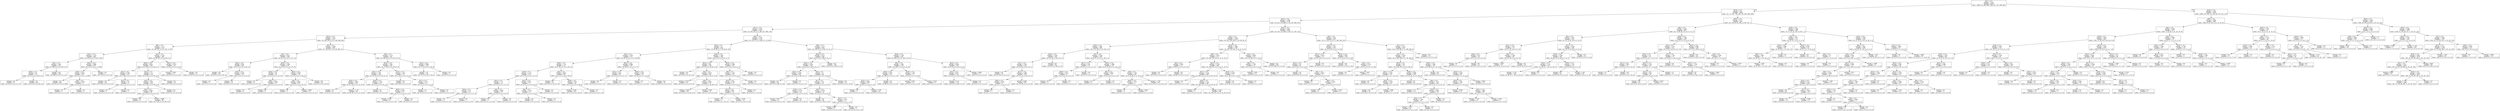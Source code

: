 digraph Tree {
node [shape=box] ;
0 [label="X[2] <= 0.5\nentropy = 3.167\nsamples = 8239\nvalue = [998, 873, 840, 894, 1000, 827, 937, 909, 961]"] ;
1 [label="X[14] <= 0.5\nentropy = 2.97\nsamples = 5689\nvalue = [0, 771, 657, 783, 390, 781, 661, 808, 838]"] ;
0 -> 1 [labeldistance=2.5, labelangle=45, headlabel="True"] ;
2 [label="X[11] <= 0.5\nentropy = 2.796\nsamples = 4736\nvalue = [0, 655, 574, 698, 0, 726, 562, 690, 831]"] ;
1 -> 2 ;
3 [label="X[17] <= 0.5\nentropy = 2.532\nsamples = 2672\nvalue = [0, 429, 302, 0, 0, 580, 287, 498, 576]"] ;
2 -> 3 ;
4 [label="X[23] <= 0.5\nentropy = 2.232\nsamples = 1557\nvalue = [0, 294, 205, 0, 0, 0, 190, 386, 482]"] ;
3 -> 4 ;
5 [label="X[8] <= 0.5\nentropy = 1.771\nsamples = 918\nvalue = [0, 140, 167, 0, 0, 0, 141, 0, 470]"] ;
4 -> 5 ;
6 [label="X[12] <= 0.5\nentropy = 1.155\nsamples = 658\nvalue = [0, 110, 0, 0, 0, 0, 81, 0, 467]"] ;
5 -> 6 ;
7 [label="X[5] <= 0.5\nentropy = 1.467\nsamples = 225\nvalue = [0, 108, 0, 0, 0, 0, 80, 0, 37]"] ;
6 -> 7 ;
8 [label="X[20] <= 0.5\nentropy = 0.9\nsamples = 117\nvalue = [0, 0, 0, 0, 0, 0, 80, 0, 37]"] ;
7 -> 8 ;
9 [label="entropy = 0.0\nsamples = 37\nvalue = [0, 0, 0, 0, 0, 0, 0, 0, 37]"] ;
8 -> 9 ;
10 [label="entropy = 0.0\nsamples = 80\nvalue = [0, 0, 0, 0, 0, 0, 80, 0, 0]"] ;
8 -> 10 ;
11 [label="entropy = 0.0\nsamples = 108\nvalue = [0, 108, 0, 0, 0, 0, 0, 0, 0]"] ;
7 -> 11 ;
12 [label="X[24] <= 0.5\nentropy = 0.066\nsamples = 433\nvalue = [0, 2, 0, 0, 0, 0, 1, 0, 430]"] ;
6 -> 12 ;
13 [label="X[20] <= 0.5\nentropy = 0.024\nsamples = 431\nvalue = [0, 0, 0, 0, 0, 0, 1, 0, 430]"] ;
12 -> 13 ;
14 [label="entropy = 0.0\nsamples = 428\nvalue = [0, 0, 0, 0, 0, 0, 0, 0, 428]"] ;
13 -> 14 ;
15 [label="X[9] <= 0.5\nentropy = 0.918\nsamples = 3\nvalue = [0, 0, 0, 0, 0, 0, 1, 0, 2]"] ;
13 -> 15 ;
16 [label="entropy = 0.0\nsamples = 1\nvalue = [0, 0, 0, 0, 0, 0, 1, 0, 0]"] ;
15 -> 16 ;
17 [label="entropy = 0.0\nsamples = 2\nvalue = [0, 0, 0, 0, 0, 0, 0, 0, 2]"] ;
15 -> 17 ;
18 [label="entropy = 0.0\nsamples = 2\nvalue = [0, 2, 0, 0, 0, 0, 0, 0, 0]"] ;
12 -> 18 ;
19 [label="X[5] <= 0.5\nentropy = 1.332\nsamples = 260\nvalue = [0, 30, 167, 0, 0, 0, 60, 0, 3]"] ;
5 -> 19 ;
20 [label="X[20] <= 0.5\nentropy = 0.931\nsamples = 226\nvalue = [0, 0, 163, 0, 0, 0, 60, 0, 3]"] ;
19 -> 20 ;
21 [label="X[12] <= 0.5\nentropy = 0.184\nsamples = 107\nvalue = [0, 0, 104, 0, 0, 0, 0, 0, 3]"] ;
20 -> 21 ;
22 [label="entropy = 0.0\nsamples = 101\nvalue = [0, 0, 101, 0, 0, 0, 0, 0, 0]"] ;
21 -> 22 ;
23 [label="X[21] <= 0.5\nentropy = 1.0\nsamples = 6\nvalue = [0, 0, 3, 0, 0, 0, 0, 0, 3]"] ;
21 -> 23 ;
24 [label="entropy = 0.0\nsamples = 3\nvalue = [0, 0, 0, 0, 0, 0, 0, 0, 3]"] ;
23 -> 24 ;
25 [label="entropy = 0.0\nsamples = 3\nvalue = [0, 0, 3, 0, 0, 0, 0, 0, 0]"] ;
23 -> 25 ;
26 [label="X[21] <= 0.5\nentropy = 1.0\nsamples = 119\nvalue = [0, 0, 59, 0, 0, 0, 60, 0, 0]"] ;
20 -> 26 ;
27 [label="X[15] <= 0.5\nentropy = 0.971\nsamples = 100\nvalue = [0, 0, 40, 0, 0, 0, 60, 0, 0]"] ;
26 -> 27 ;
28 [label="X[3] <= 0.5\nentropy = 0.991\nsamples = 90\nvalue = [0, 0, 40, 0, 0, 0, 50, 0, 0]"] ;
27 -> 28 ;
29 [label="entropy = 0.0\nsamples = 4\nvalue = [0, 0, 0, 0, 0, 0, 4, 0, 0]"] ;
28 -> 29 ;
30 [label="entropy = 0.996\nsamples = 86\nvalue = [0, 0, 40, 0, 0, 0, 46, 0, 0]"] ;
28 -> 30 ;
31 [label="entropy = 0.0\nsamples = 10\nvalue = [0, 0, 0, 0, 0, 0, 10, 0, 0]"] ;
27 -> 31 ;
32 [label="entropy = 0.0\nsamples = 19\nvalue = [0, 0, 19, 0, 0, 0, 0, 0, 0]"] ;
26 -> 32 ;
33 [label="X[15] <= 0.5\nentropy = 0.523\nsamples = 34\nvalue = [0, 30, 4, 0, 0, 0, 0, 0, 0]"] ;
19 -> 33 ;
34 [label="entropy = 0.918\nsamples = 12\nvalue = [0, 8, 4, 0, 0, 0, 0, 0, 0]"] ;
33 -> 34 ;
35 [label="entropy = 0.0\nsamples = 22\nvalue = [0, 22, 0, 0, 0, 0, 0, 0, 0]"] ;
33 -> 35 ;
36 [label="X[5] <= 0.5\nentropy = 1.568\nsamples = 639\nvalue = [0, 154, 38, 0, 0, 0, 49, 386, 12]"] ;
4 -> 36 ;
37 [label="X[1] <= 0.5\nentropy = 0.557\nsamples = 298\nvalue = [0, 0, 2, 0, 0, 0, 13, 271, 12]"] ;
36 -> 37 ;
38 [label="X[16] <= 0.5\nentropy = 0.08\nsamples = 203\nvalue = [0, 0, 2, 0, 0, 0, 0, 201, 0]"] ;
37 -> 38 ;
39 [label="entropy = 0.0\nsamples = 187\nvalue = [0, 0, 0, 0, 0, 0, 0, 187, 0]"] ;
38 -> 39 ;
40 [label="X[26] <= 0.5\nentropy = 0.544\nsamples = 16\nvalue = [0, 0, 2, 0, 0, 0, 0, 14, 0]"] ;
38 -> 40 ;
41 [label="entropy = 0.0\nsamples = 2\nvalue = [0, 0, 2, 0, 0, 0, 0, 0, 0]"] ;
40 -> 41 ;
42 [label="entropy = 0.0\nsamples = 14\nvalue = [0, 0, 0, 0, 0, 0, 0, 14, 0]"] ;
40 -> 42 ;
43 [label="X[19] <= 0.5\nentropy = 1.094\nsamples = 95\nvalue = [0, 0, 0, 0, 0, 0, 13, 70, 12]"] ;
37 -> 43 ;
44 [label="X[16] <= 0.5\nentropy = 0.9\nsamples = 19\nvalue = [0, 0, 0, 0, 0, 0, 13, 6, 0]"] ;
43 -> 44 ;
45 [label="entropy = 0.0\nsamples = 8\nvalue = [0, 0, 0, 0, 0, 0, 8, 0, 0]"] ;
44 -> 45 ;
46 [label="X[6] <= 0.5\nentropy = 0.994\nsamples = 11\nvalue = [0, 0, 0, 0, 0, 0, 5, 6, 0]"] ;
44 -> 46 ;
47 [label="entropy = 0.0\nsamples = 6\nvalue = [0, 0, 0, 0, 0, 0, 0, 6, 0]"] ;
46 -> 47 ;
48 [label="entropy = 0.0\nsamples = 5\nvalue = [0, 0, 0, 0, 0, 0, 5, 0, 0]"] ;
46 -> 48 ;
49 [label="X[24] <= 0.5\nentropy = 0.629\nsamples = 76\nvalue = [0, 0, 0, 0, 0, 0, 0, 64, 12]"] ;
43 -> 49 ;
50 [label="X[4] <= 0.5\nentropy = 0.881\nsamples = 40\nvalue = [0, 0, 0, 0, 0, 0, 0, 28, 12]"] ;
49 -> 50 ;
51 [label="entropy = 0.0\nsamples = 3\nvalue = [0, 0, 0, 0, 0, 0, 0, 3, 0]"] ;
50 -> 51 ;
52 [label="entropy = 0.909\nsamples = 37\nvalue = [0, 0, 0, 0, 0, 0, 0, 25, 12]"] ;
50 -> 52 ;
53 [label="entropy = 0.0\nsamples = 36\nvalue = [0, 0, 0, 0, 0, 0, 0, 36, 0]"] ;
49 -> 53 ;
54 [label="X[6] <= 0.5\nentropy = 1.732\nsamples = 341\nvalue = [0, 154, 36, 0, 0, 0, 36, 115, 0]"] ;
36 -> 54 ;
55 [label="X[19] <= 0.5\nentropy = 1.897\nsamples = 182\nvalue = [0, 77, 36, 0, 0, 0, 36, 33, 0]"] ;
54 -> 55 ;
56 [label="X[15] <= 0.5\nentropy = 1.763\nsamples = 149\nvalue = [0, 74, 18, 0, 0, 0, 36, 21, 0]"] ;
55 -> 56 ;
57 [label="X[20] <= 0.5\nentropy = 1.685\nsamples = 110\nvalue = [0, 61, 18, 0, 0, 0, 12, 19, 0]"] ;
56 -> 57 ;
58 [label="entropy = 0.0\nsamples = 12\nvalue = [0, 12, 0, 0, 0, 0, 0, 0, 0]"] ;
57 -> 58 ;
59 [label="entropy = 1.779\nsamples = 98\nvalue = [0, 49, 18, 0, 0, 0, 12, 19, 0]"] ;
57 -> 59 ;
60 [label="X[18] <= 0.5\nentropy = 1.179\nsamples = 39\nvalue = [0, 13, 0, 0, 0, 0, 24, 2, 0]"] ;
56 -> 60 ;
61 [label="entropy = 0.0\nsamples = 24\nvalue = [0, 0, 0, 0, 0, 0, 24, 0, 0]"] ;
60 -> 61 ;
62 [label="X[26] <= 0.5\nentropy = 0.567\nsamples = 15\nvalue = [0, 13, 0, 0, 0, 0, 0, 2, 0]"] ;
60 -> 62 ;
63 [label="entropy = 0.764\nsamples = 9\nvalue = [0, 7, 0, 0, 0, 0, 0, 2, 0]"] ;
62 -> 63 ;
64 [label="entropy = 0.0\nsamples = 6\nvalue = [0, 6, 0, 0, 0, 0, 0, 0, 0]"] ;
62 -> 64 ;
65 [label="X[12] <= 0.5\nentropy = 1.322\nsamples = 33\nvalue = [0, 3, 18, 0, 0, 0, 0, 12, 0]"] ;
55 -> 65 ;
66 [label="entropy = 0.0\nsamples = 18\nvalue = [0, 0, 18, 0, 0, 0, 0, 0, 0]"] ;
65 -> 66 ;
67 [label="X[7] <= 0.5\nentropy = 0.722\nsamples = 15\nvalue = [0, 3, 0, 0, 0, 0, 0, 12, 0]"] ;
65 -> 67 ;
68 [label="entropy = 1.0\nsamples = 6\nvalue = [0, 3, 0, 0, 0, 0, 0, 3, 0]"] ;
67 -> 68 ;
69 [label="entropy = 0.0\nsamples = 9\nvalue = [0, 0, 0, 0, 0, 0, 0, 9, 0]"] ;
67 -> 69 ;
70 [label="X[25] <= 0.5\nentropy = 0.999\nsamples = 159\nvalue = [0, 77, 0, 0, 0, 0, 0, 82, 0]"] ;
54 -> 70 ;
71 [label="entropy = 1.0\nsamples = 156\nvalue = [0, 77, 0, 0, 0, 0, 0, 79, 0]"] ;
70 -> 71 ;
72 [label="entropy = 0.0\nsamples = 3\nvalue = [0, 0, 0, 0, 0, 0, 0, 3, 0]"] ;
70 -> 72 ;
73 [label="X[0] <= 0.5\nentropy = 2.106\nsamples = 1115\nvalue = [0, 135, 97, 0, 0, 580, 97, 112, 94]"] ;
3 -> 73 ;
74 [label="X[10] <= 0.5\nentropy = 2.5\nsamples = 424\nvalue = [0, 26, 82, 0, 0, 78, 84, 61, 93]"] ;
73 -> 74 ;
75 [label="X[5] <= 0.5\nentropy = 2.203\nsamples = 275\nvalue = [0, 26, 79, 0, 0, 23, 3, 56, 88]"] ;
74 -> 75 ;
76 [label="X[18] <= 0.5\nentropy = 1.78\nsamples = 171\nvalue = [0, 0, 79, 0, 0, 22, 3, 56, 11]"] ;
75 -> 76 ;
77 [label="X[19] <= 0.5\nentropy = 1.176\nsamples = 102\nvalue = [0, 0, 76, 0, 0, 12, 3, 0, 11]"] ;
76 -> 77 ;
78 [label="X[12] <= 0.5\nentropy = 1.71\nsamples = 25\nvalue = [0, 0, 9, 0, 0, 2, 3, 0, 11]"] ;
77 -> 78 ;
79 [label="X[24] <= 0.5\nentropy = 0.75\nsamples = 14\nvalue = [0, 0, 0, 0, 0, 0, 3, 0, 11]"] ;
78 -> 79 ;
80 [label="entropy = 0.0\nsamples = 11\nvalue = [0, 0, 0, 0, 0, 0, 0, 0, 11]"] ;
79 -> 80 ;
81 [label="entropy = 0.0\nsamples = 3\nvalue = [0, 0, 0, 0, 0, 0, 3, 0, 0]"] ;
79 -> 81 ;
82 [label="X[4] <= 0.5\nentropy = 0.684\nsamples = 11\nvalue = [0, 0, 9, 0, 0, 2, 0, 0, 0]"] ;
78 -> 82 ;
83 [label="entropy = 0.0\nsamples = 2\nvalue = [0, 0, 0, 0, 0, 2, 0, 0, 0]"] ;
82 -> 83 ;
84 [label="entropy = 0.0\nsamples = 9\nvalue = [0, 0, 9, 0, 0, 0, 0, 0, 0]"] ;
82 -> 84 ;
85 [label="X[22] <= 0.5\nentropy = 0.557\nsamples = 77\nvalue = [0, 0, 67, 0, 0, 10, 0, 0, 0]"] ;
77 -> 85 ;
86 [label="X[6] <= 0.5\nentropy = 0.313\nsamples = 71\nvalue = [0, 0, 67, 0, 0, 4, 0, 0, 0]"] ;
85 -> 86 ;
87 [label="entropy = 0.0\nsamples = 67\nvalue = [0, 0, 67, 0, 0, 0, 0, 0, 0]"] ;
86 -> 87 ;
88 [label="entropy = 0.0\nsamples = 4\nvalue = [0, 0, 0, 0, 0, 4, 0, 0, 0]"] ;
86 -> 88 ;
89 [label="entropy = 0.0\nsamples = 6\nvalue = [0, 0, 0, 0, 0, 6, 0, 0, 0]"] ;
85 -> 89 ;
90 [label="X[4] <= 0.5\nentropy = 0.845\nsamples = 69\nvalue = [0, 0, 3, 0, 0, 10, 0, 56, 0]"] ;
76 -> 90 ;
91 [label="entropy = 0.0\nsamples = 10\nvalue = [0, 0, 0, 0, 0, 10, 0, 0, 0]"] ;
90 -> 91 ;
92 [label="X[26] <= 0.5\nentropy = 0.29\nsamples = 59\nvalue = [0, 0, 3, 0, 0, 0, 0, 56, 0]"] ;
90 -> 92 ;
93 [label="entropy = 0.294\nsamples = 58\nvalue = [0, 0, 3, 0, 0, 0, 0, 55, 0]"] ;
92 -> 93 ;
94 [label="entropy = 0.0\nsamples = 1\nvalue = [0, 0, 0, 0, 0, 0, 0, 1, 0]"] ;
92 -> 94 ;
95 [label="X[22] <= 0.5\nentropy = 0.885\nsamples = 104\nvalue = [0, 26, 0, 0, 0, 1, 0, 0, 77]"] ;
75 -> 95 ;
96 [label="X[12] <= 0.5\nentropy = 0.45\nsamples = 85\nvalue = [0, 8, 0, 0, 0, 0, 0, 0, 77]"] ;
95 -> 96 ;
97 [label="entropy = 0.0\nsamples = 77\nvalue = [0, 0, 0, 0, 0, 0, 0, 0, 77]"] ;
96 -> 97 ;
98 [label="entropy = 0.0\nsamples = 8\nvalue = [0, 8, 0, 0, 0, 0, 0, 0, 0]"] ;
96 -> 98 ;
99 [label="X[20] <= 0.5\nentropy = 0.297\nsamples = 19\nvalue = [0, 18, 0, 0, 0, 1, 0, 0, 0]"] ;
95 -> 99 ;
100 [label="entropy = 0.0\nsamples = 1\nvalue = [0, 0, 0, 0, 0, 1, 0, 0, 0]"] ;
99 -> 100 ;
101 [label="entropy = 0.0\nsamples = 18\nvalue = [0, 18, 0, 0, 0, 0, 0, 0, 0]"] ;
99 -> 101 ;
102 [label="X[18] <= 0.5\nentropy = 1.451\nsamples = 149\nvalue = [0, 0, 3, 0, 0, 55, 81, 5, 5]"] ;
74 -> 102 ;
103 [label="X[13] <= 0.5\nentropy = 0.91\nsamples = 120\nvalue = [0, 0, 0, 0, 0, 39, 81, 0, 0]"] ;
102 -> 103 ;
104 [label="entropy = 0.0\nsamples = 24\nvalue = [0, 0, 0, 0, 0, 0, 24, 0, 0]"] ;
103 -> 104 ;
105 [label="X[3] <= 0.5\nentropy = 0.974\nsamples = 96\nvalue = [0, 0, 0, 0, 0, 39, 57, 0, 0]"] ;
103 -> 105 ;
106 [label="entropy = 0.976\nsamples = 22\nvalue = [0, 0, 0, 0, 0, 13, 9, 0, 0]"] ;
105 -> 106 ;
107 [label="X[8] <= 0.5\nentropy = 0.935\nsamples = 74\nvalue = [0, 0, 0, 0, 0, 26, 48, 0, 0]"] ;
105 -> 107 ;
108 [label="entropy = 0.938\nsamples = 62\nvalue = [0, 0, 0, 0, 0, 22, 40, 0, 0]"] ;
107 -> 108 ;
109 [label="entropy = 0.918\nsamples = 12\nvalue = [0, 0, 0, 0, 0, 4, 8, 0, 0]"] ;
107 -> 109 ;
110 [label="X[23] <= 0.5\nentropy = 1.686\nsamples = 29\nvalue = [0, 0, 3, 0, 0, 16, 0, 5, 5]"] ;
102 -> 110 ;
111 [label="X[8] <= 0.5\nentropy = 1.236\nsamples = 24\nvalue = [0, 0, 3, 0, 0, 16, 0, 0, 5]"] ;
110 -> 111 ;
112 [label="X[24] <= 0.5\nentropy = 0.792\nsamples = 21\nvalue = [0, 0, 0, 0, 0, 16, 0, 0, 5]"] ;
111 -> 112 ;
113 [label="X[22] <= 0.5\nentropy = 0.94\nsamples = 14\nvalue = [0, 0, 0, 0, 0, 9, 0, 0, 5]"] ;
112 -> 113 ;
114 [label="entropy = 1.0\nsamples = 2\nvalue = [0, 0, 0, 0, 0, 1, 0, 0, 1]"] ;
113 -> 114 ;
115 [label="entropy = 0.918\nsamples = 12\nvalue = [0, 0, 0, 0, 0, 8, 0, 0, 4]"] ;
113 -> 115 ;
116 [label="entropy = 0.0\nsamples = 7\nvalue = [0, 0, 0, 0, 0, 7, 0, 0, 0]"] ;
112 -> 116 ;
117 [label="entropy = 0.0\nsamples = 3\nvalue = [0, 0, 3, 0, 0, 0, 0, 0, 0]"] ;
111 -> 117 ;
118 [label="entropy = 0.0\nsamples = 5\nvalue = [0, 0, 0, 0, 0, 0, 0, 5, 0]"] ;
110 -> 118 ;
119 [label="X[8] <= 0.5\nentropy = 1.274\nsamples = 691\nvalue = [0, 109, 15, 0, 0, 502, 13, 51, 1]"] ;
73 -> 119 ;
120 [label="X[18] <= 0.5\nentropy = 0.577\nsamples = 404\nvalue = [0, 0, 0, 0, 0, 358, 4, 41, 1]"] ;
119 -> 120 ;
121 [label="X[23] <= 0.5\nentropy = 1.014\nsamples = 165\nvalue = [0, 0, 0, 0, 0, 119, 4, 41, 1]"] ;
120 -> 121 ;
122 [label="X[22] <= 0.5\nentropy = 0.109\nsamples = 69\nvalue = [0, 0, 0, 0, 0, 68, 0, 0, 1]"] ;
121 -> 122 ;
123 [label="entropy = 0.0\nsamples = 68\nvalue = [0, 0, 0, 0, 0, 68, 0, 0, 0]"] ;
122 -> 123 ;
124 [label="entropy = 0.0\nsamples = 1\nvalue = [0, 0, 0, 0, 0, 0, 0, 0, 1]"] ;
122 -> 124 ;
125 [label="X[5] <= 0.5\nentropy = 1.2\nsamples = 96\nvalue = [0, 0, 0, 0, 0, 51, 4, 41, 0]"] ;
121 -> 125 ;
126 [label="X[7] <= 0.5\nentropy = 1.14\nsamples = 78\nvalue = [0, 0, 0, 0, 0, 51, 4, 23, 0]"] ;
125 -> 126 ;
127 [label="X[19] <= 0.5\nentropy = 0.779\nsamples = 26\nvalue = [0, 0, 0, 0, 0, 6, 0, 20, 0]"] ;
126 -> 127 ;
128 [label="entropy = 0.811\nsamples = 8\nvalue = [0, 0, 0, 0, 0, 6, 0, 2, 0]"] ;
127 -> 128 ;
129 [label="entropy = 0.0\nsamples = 18\nvalue = [0, 0, 0, 0, 0, 0, 0, 18, 0]"] ;
127 -> 129 ;
130 [label="X[3] <= 0.5\nentropy = 0.703\nsamples = 52\nvalue = [0, 0, 0, 0, 0, 45, 4, 3, 0]"] ;
126 -> 130 ;
131 [label="entropy = 0.0\nsamples = 40\nvalue = [0, 0, 0, 0, 0, 40, 0, 0, 0]"] ;
130 -> 131 ;
132 [label="X[12] <= 0.5\nentropy = 1.555\nsamples = 12\nvalue = [0, 0, 0, 0, 0, 5, 4, 3, 0]"] ;
130 -> 132 ;
133 [label="entropy = 0.991\nsamples = 9\nvalue = [0, 0, 0, 0, 0, 5, 4, 0, 0]"] ;
132 -> 133 ;
134 [label="entropy = 0.0\nsamples = 3\nvalue = [0, 0, 0, 0, 0, 0, 0, 3, 0]"] ;
132 -> 134 ;
135 [label="entropy = 0.0\nsamples = 18\nvalue = [0, 0, 0, 0, 0, 0, 0, 18, 0]"] ;
125 -> 135 ;
136 [label="entropy = 0.0\nsamples = 239\nvalue = [0, 0, 0, 0, 0, 239, 0, 0, 0]"] ;
120 -> 136 ;
137 [label="X[20] <= 0.5\nentropy = 1.578\nsamples = 287\nvalue = [0, 109, 15, 0, 0, 144, 9, 10, 0]"] ;
119 -> 137 ;
138 [label="X[4] <= 0.5\nentropy = 1.005\nsamples = 124\nvalue = [0, 100, 5, 0, 0, 9, 0, 10, 0]"] ;
137 -> 138 ;
139 [label="X[25] <= 0.5\nentropy = 0.387\nsamples = 107\nvalue = [0, 100, 0, 0, 0, 6, 0, 1, 0]"] ;
138 -> 139 ;
140 [label="X[23] <= 0.5\nentropy = 0.695\nsamples = 47\nvalue = [0, 40, 0, 0, 0, 6, 0, 1, 0]"] ;
139 -> 140 ;
141 [label="entropy = 0.0\nsamples = 5\nvalue = [0, 5, 0, 0, 0, 0, 0, 0, 0]"] ;
140 -> 141 ;
142 [label="entropy = 0.749\nsamples = 42\nvalue = [0, 35, 0, 0, 0, 6, 0, 1, 0]"] ;
140 -> 142 ;
143 [label="entropy = 0.0\nsamples = 60\nvalue = [0, 60, 0, 0, 0, 0, 0, 0, 0]"] ;
139 -> 143 ;
144 [label="X[18] <= 0.5\nentropy = 1.447\nsamples = 17\nvalue = [0, 0, 5, 0, 0, 3, 0, 9, 0]"] ;
138 -> 144 ;
145 [label="entropy = 0.954\nsamples = 8\nvalue = [0, 0, 5, 0, 0, 0, 0, 3, 0]"] ;
144 -> 145 ;
146 [label="entropy = 0.918\nsamples = 9\nvalue = [0, 0, 0, 0, 0, 3, 0, 6, 0]"] ;
144 -> 146 ;
147 [label="X[25] <= 0.5\nentropy = 0.934\nsamples = 163\nvalue = [0, 9, 10, 0, 0, 135, 9, 0, 0]"] ;
137 -> 147 ;
148 [label="X[21] <= 0.5\nentropy = 0.617\nsamples = 152\nvalue = [0, 9, 8, 0, 0, 135, 0, 0, 0]"] ;
147 -> 148 ;
149 [label="entropy = 0.752\nsamples = 115\nvalue = [0, 9, 8, 0, 0, 98, 0, 0, 0]"] ;
148 -> 149 ;
150 [label="entropy = 0.0\nsamples = 37\nvalue = [0, 0, 0, 0, 0, 37, 0, 0, 0]"] ;
148 -> 150 ;
151 [label="entropy = 0.684\nsamples = 11\nvalue = [0, 0, 2, 0, 0, 0, 9, 0, 0]"] ;
147 -> 151 ;
152 [label="X[13] <= 0.5\nentropy = 2.613\nsamples = 2064\nvalue = [0, 226, 272, 698, 0, 146, 275, 192, 255]"] ;
2 -> 152 ;
153 [label="X[5] <= 0.5\nentropy = 2.105\nsamples = 1109\nvalue = [0, 205, 144, 528, 0, 135, 69, 26, 2]"] ;
152 -> 153 ;
154 [label="X[20] <= 0.5\nentropy = 1.681\nsamples = 369\nvalue = [0, 0, 21, 193, 0, 112, 38, 3, 2]"] ;
153 -> 154 ;
155 [label="X[25] <= 0.5\nentropy = 1.035\nsamples = 183\nvalue = [0, 0, 0, 81, 0, 101, 0, 0, 1]"] ;
154 -> 155 ;
156 [label="X[7] <= 0.5\nentropy = 1.022\nsamples = 134\nvalue = [0, 0, 0, 81, 0, 52, 0, 0, 1]"] ;
155 -> 156 ;
157 [label="entropy = 0.0\nsamples = 30\nvalue = [0, 0, 0, 30, 0, 0, 0, 0, 0]"] ;
156 -> 157 ;
158 [label="X[17] <= 0.5\nentropy = 1.069\nsamples = 104\nvalue = [0, 0, 0, 51, 0, 52, 0, 0, 1]"] ;
156 -> 158 ;
159 [label="X[26] <= 0.5\nentropy = 0.544\nsamples = 8\nvalue = [0, 0, 0, 7, 0, 0, 0, 0, 1]"] ;
158 -> 159 ;
160 [label="entropy = 0.0\nsamples = 7\nvalue = [0, 0, 0, 7, 0, 0, 0, 0, 0]"] ;
159 -> 160 ;
161 [label="entropy = 0.0\nsamples = 1\nvalue = [0, 0, 0, 0, 0, 0, 0, 0, 1]"] ;
159 -> 161 ;
162 [label="entropy = 0.995\nsamples = 96\nvalue = [0, 0, 0, 44, 0, 52, 0, 0, 0]"] ;
158 -> 162 ;
163 [label="entropy = 0.0\nsamples = 49\nvalue = [0, 0, 0, 0, 0, 49, 0, 0, 0]"] ;
155 -> 163 ;
164 [label="X[1] <= 0.5\nentropy = 1.642\nsamples = 186\nvalue = [0, 0, 21, 112, 0, 11, 38, 3, 1]"] ;
154 -> 164 ;
165 [label="X[17] <= 0.5\nentropy = 0.34\nsamples = 76\nvalue = [0, 0, 0, 72, 0, 0, 3, 0, 1]"] ;
164 -> 165 ;
166 [label="X[26] <= 0.5\nentropy = 0.811\nsamples = 4\nvalue = [0, 0, 0, 0, 0, 0, 3, 0, 1]"] ;
165 -> 166 ;
167 [label="entropy = 0.0\nsamples = 3\nvalue = [0, 0, 0, 0, 0, 0, 3, 0, 0]"] ;
166 -> 167 ;
168 [label="entropy = 0.0\nsamples = 1\nvalue = [0, 0, 0, 0, 0, 0, 0, 0, 1]"] ;
166 -> 168 ;
169 [label="entropy = 0.0\nsamples = 72\nvalue = [0, 0, 0, 72, 0, 0, 0, 0, 0]"] ;
165 -> 169 ;
170 [label="X[22] <= 0.5\nentropy = 1.986\nsamples = 110\nvalue = [0, 0, 21, 40, 0, 11, 35, 3, 0]"] ;
164 -> 170 ;
171 [label="X[8] <= 0.5\nentropy = 0.845\nsamples = 11\nvalue = [0, 0, 8, 0, 0, 0, 0, 3, 0]"] ;
170 -> 171 ;
172 [label="entropy = 0.0\nsamples = 3\nvalue = [0, 0, 0, 0, 0, 0, 0, 3, 0]"] ;
171 -> 172 ;
173 [label="entropy = 0.0\nsamples = 8\nvalue = [0, 0, 8, 0, 0, 0, 0, 0, 0]"] ;
171 -> 173 ;
174 [label="X[8] <= 0.5\nentropy = 1.795\nsamples = 99\nvalue = [0, 0, 13, 40, 0, 11, 35, 0, 0]"] ;
170 -> 174 ;
175 [label="X[26] <= 0.5\nentropy = 1.371\nsamples = 5\nvalue = [0, 0, 0, 3, 0, 1, 1, 0, 0]"] ;
174 -> 175 ;
176 [label="entropy = 1.0\nsamples = 2\nvalue = [0, 0, 0, 1, 0, 0, 1, 0, 0]"] ;
175 -> 176 ;
177 [label="entropy = 0.918\nsamples = 3\nvalue = [0, 0, 0, 2, 0, 1, 0, 0, 0]"] ;
175 -> 177 ;
178 [label="entropy = 1.799\nsamples = 94\nvalue = [0, 0, 13, 37, 0, 10, 34, 0, 0]"] ;
174 -> 178 ;
179 [label="X[19] <= 0.5\nentropy = 1.964\nsamples = 740\nvalue = [0, 205, 123, 335, 0, 23, 31, 23, 0]"] ;
153 -> 179 ;
180 [label="X[8] <= 0.5\nentropy = 2.023\nsamples = 517\nvalue = [0, 204, 123, 135, 0, 14, 31, 10, 0]"] ;
179 -> 180 ;
181 [label="X[1] <= 0.5\nentropy = 0.697\nsamples = 117\nvalue = [0, 95, 0, 22, 0, 0, 0, 0, 0]"] ;
180 -> 181 ;
182 [label="entropy = 0.0\nsamples = 22\nvalue = [0, 0, 0, 22, 0, 0, 0, 0, 0]"] ;
181 -> 182 ;
183 [label="entropy = 0.0\nsamples = 95\nvalue = [0, 95, 0, 0, 0, 0, 0, 0, 0]"] ;
181 -> 183 ;
184 [label="X[22] <= 0.5\nentropy = 2.138\nsamples = 400\nvalue = [0, 109, 123, 113, 0, 14, 31, 10, 0]"] ;
180 -> 184 ;
185 [label="X[17] <= 0.5\nentropy = 2.144\nsamples = 389\nvalue = [0, 109, 113, 113, 0, 14, 30, 10, 0]"] ;
184 -> 185 ;
186 [label="entropy = 0.0\nsamples = 1\nvalue = [0, 0, 0, 0, 0, 0, 1, 0, 0]"] ;
185 -> 186 ;
187 [label="X[26] <= 0.5\nentropy = 2.14\nsamples = 388\nvalue = [0, 109, 113, 113, 0, 14, 29, 10, 0]"] ;
185 -> 187 ;
188 [label="entropy = 0.0\nsamples = 1\nvalue = [0, 0, 1, 0, 0, 0, 0, 0, 0]"] ;
187 -> 188 ;
189 [label="entropy = 2.141\nsamples = 387\nvalue = [0, 109, 112, 113, 0, 14, 29, 10, 0]"] ;
187 -> 189 ;
190 [label="X[16] <= 0.5\nentropy = 0.439\nsamples = 11\nvalue = [0, 0, 10, 0, 0, 0, 1, 0, 0]"] ;
184 -> 190 ;
191 [label="entropy = 0.0\nsamples = 10\nvalue = [0, 0, 10, 0, 0, 0, 0, 0, 0]"] ;
190 -> 191 ;
192 [label="entropy = 0.0\nsamples = 1\nvalue = [0, 0, 0, 0, 0, 0, 1, 0, 0]"] ;
190 -> 192 ;
193 [label="X[1] <= 0.5\nentropy = 0.602\nsamples = 223\nvalue = [0, 1, 0, 200, 0, 9, 0, 13, 0]"] ;
179 -> 193 ;
194 [label="X[8] <= 0.5\nentropy = 1.192\nsamples = 23\nvalue = [0, 1, 0, 0, 0, 9, 0, 13, 0]"] ;
193 -> 194 ;
195 [label="entropy = 0.976\nsamples = 22\nvalue = [0, 0, 0, 0, 0, 9, 0, 13, 0]"] ;
194 -> 195 ;
196 [label="entropy = 0.0\nsamples = 1\nvalue = [0, 1, 0, 0, 0, 0, 0, 0, 0]"] ;
194 -> 196 ;
197 [label="entropy = 0.0\nsamples = 200\nvalue = [0, 0, 0, 200, 0, 0, 0, 0, 0]"] ;
193 -> 197 ;
198 [label="X[0] <= 0.5\nentropy = 2.451\nsamples = 955\nvalue = [0, 21, 128, 170, 0, 11, 206, 166, 253]"] ;
152 -> 198 ;
199 [label="X[26] <= 0.5\nentropy = 1.011\nsamples = 332\nvalue = [0, 13, 4, 62, 0, 0, 0, 0, 253]"] ;
198 -> 199 ;
200 [label="X[17] <= 0.5\nentropy = 0.875\nsamples = 78\nvalue = [0, 13, 3, 62, 0, 0, 0, 0, 0]"] ;
199 -> 200 ;
201 [label="X[15] <= 0.5\nentropy = 0.27\nsamples = 65\nvalue = [0, 0, 3, 62, 0, 0, 0, 0, 0]"] ;
200 -> 201 ;
202 [label="entropy = 0.0\nsamples = 56\nvalue = [0, 0, 0, 56, 0, 0, 0, 0, 0]"] ;
201 -> 202 ;
203 [label="X[3] <= 0.5\nentropy = 0.918\nsamples = 9\nvalue = [0, 0, 3, 6, 0, 0, 0, 0, 0]"] ;
201 -> 203 ;
204 [label="entropy = 0.0\nsamples = 2\nvalue = [0, 0, 2, 0, 0, 0, 0, 0, 0]"] ;
203 -> 204 ;
205 [label="X[8] <= 0.5\nentropy = 0.592\nsamples = 7\nvalue = [0, 0, 1, 6, 0, 0, 0, 0, 0]"] ;
203 -> 205 ;
206 [label="entropy = 0.0\nsamples = 4\nvalue = [0, 0, 0, 4, 0, 0, 0, 0, 0]"] ;
205 -> 206 ;
207 [label="entropy = 0.918\nsamples = 3\nvalue = [0, 0, 1, 2, 0, 0, 0, 0, 0]"] ;
205 -> 207 ;
208 [label="entropy = 0.0\nsamples = 13\nvalue = [0, 13, 0, 0, 0, 0, 0, 0, 0]"] ;
200 -> 208 ;
209 [label="X[15] <= 0.5\nentropy = 0.037\nsamples = 254\nvalue = [0, 0, 1, 0, 0, 0, 0, 0, 253]"] ;
199 -> 209 ;
210 [label="entropy = 0.0\nsamples = 233\nvalue = [0, 0, 0, 0, 0, 0, 0, 0, 233]"] ;
209 -> 210 ;
211 [label="X[3] <= 0.5\nentropy = 0.276\nsamples = 21\nvalue = [0, 0, 1, 0, 0, 0, 0, 0, 20]"] ;
209 -> 211 ;
212 [label="entropy = 0.0\nsamples = 17\nvalue = [0, 0, 0, 0, 0, 0, 0, 0, 17]"] ;
211 -> 212 ;
213 [label="entropy = 0.811\nsamples = 4\nvalue = [0, 0, 1, 0, 0, 0, 0, 0, 3]"] ;
211 -> 213 ;
214 [label="X[7] <= 0.5\nentropy = 2.122\nsamples = 623\nvalue = [0, 8, 124, 108, 0, 11, 206, 166, 0]"] ;
198 -> 214 ;
215 [label="X[5] <= 0.5\nentropy = 2.052\nsamples = 451\nvalue = [0, 8, 124, 108, 0, 11, 34, 166, 0]"] ;
214 -> 215 ;
216 [label="X[23] <= 0.5\nentropy = 1.67\nsamples = 317\nvalue = [0, 0, 34, 102, 0, 10, 9, 162, 0]"] ;
215 -> 216 ;
217 [label="X[17] <= 0.5\nentropy = 1.189\nsamples = 112\nvalue = [0, 0, 34, 71, 0, 7, 0, 0, 0]"] ;
216 -> 217 ;
218 [label="entropy = 0.0\nsamples = 67\nvalue = [0, 0, 0, 67, 0, 0, 0, 0, 0]"] ;
217 -> 218 ;
219 [label="X[25] <= 0.5\nentropy = 1.034\nsamples = 45\nvalue = [0, 0, 34, 4, 0, 7, 0, 0, 0]"] ;
217 -> 219 ;
220 [label="entropy = 0.0\nsamples = 34\nvalue = [0, 0, 34, 0, 0, 0, 0, 0, 0]"] ;
219 -> 220 ;
221 [label="entropy = 0.946\nsamples = 11\nvalue = [0, 0, 0, 4, 0, 7, 0, 0, 0]"] ;
219 -> 221 ;
222 [label="X[20] <= 0.5\nentropy = 0.968\nsamples = 205\nvalue = [0, 0, 0, 31, 0, 3, 9, 162, 0]"] ;
216 -> 222 ;
223 [label="entropy = 0.0\nsamples = 65\nvalue = [0, 0, 0, 0, 0, 0, 0, 65, 0]"] ;
222 -> 223 ;
224 [label="X[6] <= 0.5\nentropy = 1.222\nsamples = 140\nvalue = [0, 0, 0, 31, 0, 3, 9, 97, 0]"] ;
222 -> 224 ;
225 [label="entropy = 0.77\nsamples = 111\nvalue = [0, 0, 0, 8, 0, 0, 9, 94, 0]"] ;
224 -> 225 ;
226 [label="X[16] <= 0.5\nentropy = 0.942\nsamples = 29\nvalue = [0, 0, 0, 23, 0, 3, 0, 3, 0]"] ;
224 -> 226 ;
227 [label="X[25] <= 0.5\nentropy = 1.149\nsamples = 21\nvalue = [0, 0, 0, 15, 0, 3, 0, 3, 0]"] ;
226 -> 227 ;
228 [label="entropy = 1.252\nsamples = 18\nvalue = [0, 0, 0, 12, 0, 3, 0, 3, 0]"] ;
227 -> 228 ;
229 [label="entropy = 0.0\nsamples = 3\nvalue = [0, 0, 0, 3, 0, 0, 0, 0, 0]"] ;
227 -> 229 ;
230 [label="entropy = 0.0\nsamples = 8\nvalue = [0, 0, 0, 8, 0, 0, 0, 0, 0]"] ;
226 -> 230 ;
231 [label="X[20] <= 0.5\nentropy = 1.485\nsamples = 134\nvalue = [0, 8, 90, 6, 0, 1, 25, 4, 0]"] ;
215 -> 231 ;
232 [label="entropy = 0.0\nsamples = 65\nvalue = [0, 0, 65, 0, 0, 0, 0, 0, 0]"] ;
231 -> 232 ;
233 [label="X[16] <= 0.5\nentropy = 2.055\nsamples = 69\nvalue = [0, 8, 25, 6, 0, 1, 25, 4, 0]"] ;
231 -> 233 ;
234 [label="X[23] <= 0.5\nentropy = 1.825\nsamples = 55\nvalue = [0, 8, 17, 0, 0, 1, 25, 4, 0]"] ;
233 -> 234 ;
235 [label="entropy = 0.994\nsamples = 11\nvalue = [0, 6, 0, 0, 0, 0, 5, 0, 0]"] ;
234 -> 235 ;
236 [label="X[25] <= 0.5\nentropy = 1.688\nsamples = 44\nvalue = [0, 2, 17, 0, 0, 1, 20, 4, 0]"] ;
234 -> 236 ;
237 [label="entropy = 1.716\nsamples = 41\nvalue = [0, 2, 15, 0, 0, 1, 19, 4, 0]"] ;
236 -> 237 ;
238 [label="entropy = 0.918\nsamples = 3\nvalue = [0, 0, 2, 0, 0, 0, 1, 0, 0]"] ;
236 -> 238 ;
239 [label="entropy = 0.985\nsamples = 14\nvalue = [0, 0, 8, 6, 0, 0, 0, 0, 0]"] ;
233 -> 239 ;
240 [label="entropy = 0.0\nsamples = 172\nvalue = [0, 0, 0, 0, 0, 0, 172, 0, 0]"] ;
214 -> 240 ;
241 [label="X[20] <= 0.5\nentropy = 2.517\nsamples = 953\nvalue = [0, 116, 83, 85, 390, 55, 99, 118, 7]"] ;
1 -> 241 ;
242 [label="X[0] <= 0.5\nentropy = 2.328\nsamples = 604\nvalue = [0, 79, 48, 69, 251, 41, 0, 111, 5]"] ;
241 -> 242 ;
243 [label="X[5] <= 0.5\nentropy = 2.367\nsamples = 313\nvalue = [0, 70, 13, 65, 78, 8, 0, 74, 5]"] ;
242 -> 243 ;
244 [label="X[11] <= 0.5\nentropy = 1.475\nsamples = 73\nvalue = [0, 0, 1, 30, 34, 8, 0, 0, 0]"] ;
243 -> 244 ;
245 [label="X[24] <= 0.5\nentropy = 0.25\nsamples = 24\nvalue = [0, 0, 1, 0, 23, 0, 0, 0, 0]"] ;
244 -> 245 ;
246 [label="entropy = 0.0\nsamples = 1\nvalue = [0, 0, 1, 0, 0, 0, 0, 0, 0]"] ;
245 -> 246 ;
247 [label="entropy = 0.0\nsamples = 23\nvalue = [0, 0, 0, 0, 23, 0, 0, 0, 0]"] ;
245 -> 247 ;
248 [label="X[8] <= 0.5\nentropy = 1.344\nsamples = 49\nvalue = [0, 0, 0, 30, 11, 8, 0, 0, 0]"] ;
244 -> 248 ;
249 [label="entropy = 1.549\nsamples = 33\nvalue = [0, 0, 0, 14, 11, 8, 0, 0, 0]"] ;
248 -> 249 ;
250 [label="entropy = 0.0\nsamples = 16\nvalue = [0, 0, 0, 16, 0, 0, 0, 0, 0]"] ;
248 -> 250 ;
251 [label="X[7] <= 0.5\nentropy = 2.228\nsamples = 240\nvalue = [0, 70, 12, 35, 44, 0, 0, 74, 5]"] ;
243 -> 251 ;
252 [label="X[19] <= 0.5\nentropy = 2.248\nsamples = 205\nvalue = [0, 35, 12, 35, 44, 0, 0, 74, 5]"] ;
251 -> 252 ;
253 [label="X[25] <= 0.5\nentropy = 2.131\nsamples = 151\nvalue = [0, 29, 12, 7, 35, 0, 0, 63, 5]"] ;
252 -> 253 ;
254 [label="entropy = 2.131\nsamples = 149\nvalue = [0, 29, 12, 7, 33, 0, 0, 63, 5]"] ;
253 -> 254 ;
255 [label="entropy = 0.0\nsamples = 2\nvalue = [0, 0, 0, 0, 2, 0, 0, 0, 0]"] ;
253 -> 255 ;
256 [label="X[16] <= 0.5\nentropy = 1.742\nsamples = 54\nvalue = [0, 6, 0, 28, 9, 0, 0, 11, 0]"] ;
252 -> 256 ;
257 [label="entropy = 0.0\nsamples = 28\nvalue = [0, 0, 0, 28, 0, 0, 0, 0, 0]"] ;
256 -> 257 ;
258 [label="entropy = 1.543\nsamples = 26\nvalue = [0, 6, 0, 0, 9, 0, 0, 11, 0]"] ;
256 -> 258 ;
259 [label="entropy = 0.0\nsamples = 35\nvalue = [0, 35, 0, 0, 0, 0, 0, 0, 0]"] ;
251 -> 259 ;
260 [label="X[26] <= 0.5\nentropy = 1.788\nsamples = 291\nvalue = [0, 9, 35, 4, 173, 33, 0, 37, 0]"] ;
242 -> 260 ;
261 [label="X[5] <= 0.5\nentropy = 2.313\nsamples = 151\nvalue = [0, 8, 35, 4, 34, 33, 0, 37, 0]"] ;
260 -> 261 ;
262 [label="X[10] <= 0.5\nentropy = 1.57\nsamples = 79\nvalue = [0, 0, 0, 4, 31, 7, 0, 37, 0]"] ;
261 -> 262 ;
263 [label="X[17] <= 0.5\nentropy = 0.907\nsamples = 41\nvalue = [0, 0, 0, 4, 4, 0, 0, 33, 0]"] ;
262 -> 263 ;
264 [label="entropy = 1.0\nsamples = 8\nvalue = [0, 0, 0, 4, 4, 0, 0, 0, 0]"] ;
263 -> 264 ;
265 [label="entropy = 0.0\nsamples = 33\nvalue = [0, 0, 0, 0, 0, 0, 0, 33, 0]"] ;
263 -> 265 ;
266 [label="X[21] <= 0.5\nentropy = 1.142\nsamples = 38\nvalue = [0, 0, 0, 0, 27, 7, 0, 4, 0]"] ;
262 -> 266 ;
267 [label="X[15] <= 0.5\nentropy = 0.65\nsamples = 24\nvalue = [0, 0, 0, 0, 20, 0, 0, 4, 0]"] ;
266 -> 267 ;
268 [label="entropy = 0.0\nsamples = 18\nvalue = [0, 0, 0, 0, 18, 0, 0, 0, 0]"] ;
267 -> 268 ;
269 [label="entropy = 0.918\nsamples = 6\nvalue = [0, 0, 0, 0, 2, 0, 0, 4, 0]"] ;
267 -> 269 ;
270 [label="entropy = 1.0\nsamples = 14\nvalue = [0, 0, 0, 0, 7, 7, 0, 0, 0]"] ;
266 -> 270 ;
271 [label="X[7] <= 0.5\nentropy = 1.58\nsamples = 72\nvalue = [0, 8, 35, 0, 3, 26, 0, 0, 0]"] ;
261 -> 271 ;
272 [label="entropy = 0.0\nsamples = 35\nvalue = [0, 0, 35, 0, 0, 0, 0, 0, 0]"] ;
271 -> 272 ;
273 [label="X[15] <= 0.5\nentropy = 1.129\nsamples = 37\nvalue = [0, 8, 0, 0, 3, 26, 0, 0, 0]"] ;
271 -> 273 ;
274 [label="entropy = 0.0\nsamples = 26\nvalue = [0, 0, 0, 0, 0, 26, 0, 0, 0]"] ;
273 -> 274 ;
275 [label="entropy = 0.845\nsamples = 11\nvalue = [0, 8, 0, 0, 3, 0, 0, 0, 0]"] ;
273 -> 275 ;
276 [label="X[10] <= 0.5\nentropy = 0.061\nsamples = 140\nvalue = [0, 1, 0, 0, 139, 0, 0, 0, 0]"] ;
260 -> 276 ;
277 [label="entropy = 0.0\nsamples = 132\nvalue = [0, 0, 0, 0, 132, 0, 0, 0, 0]"] ;
276 -> 277 ;
278 [label="X[5] <= 0.5\nentropy = 0.544\nsamples = 8\nvalue = [0, 1, 0, 0, 7, 0, 0, 0, 0]"] ;
276 -> 278 ;
279 [label="entropy = 0.0\nsamples = 1\nvalue = [0, 0, 0, 0, 1, 0, 0, 0, 0]"] ;
278 -> 279 ;
280 [label="entropy = 0.592\nsamples = 7\nvalue = [0, 1, 0, 0, 6, 0, 0, 0, 0]"] ;
278 -> 280 ;
281 [label="X[26] <= 0.5\nentropy = 2.266\nsamples = 349\nvalue = [0, 37, 35, 16, 139, 14, 99, 7, 2]"] ;
241 -> 281 ;
282 [label="X[0] <= 0.5\nentropy = 1.677\nsamples = 121\nvalue = [0, 16, 25, 1, 6, 0, 71, 2, 0]"] ;
281 -> 282 ;
283 [label="X[25] <= 0.5\nentropy = 2.008\nsamples = 76\nvalue = [0, 16, 24, 1, 5, 0, 28, 2, 0]"] ;
282 -> 283 ;
284 [label="X[9] <= 0.5\nentropy = 1.947\nsamples = 74\nvalue = [0, 16, 24, 1, 3, 0, 28, 2, 0]"] ;
283 -> 284 ;
285 [label="entropy = 1.943\nsamples = 73\nvalue = [0, 15, 24, 1, 3, 0, 28, 2, 0]"] ;
284 -> 285 ;
286 [label="entropy = 0.0\nsamples = 1\nvalue = [0, 1, 0, 0, 0, 0, 0, 0, 0]"] ;
284 -> 286 ;
287 [label="entropy = 0.0\nsamples = 2\nvalue = [0, 0, 0, 0, 2, 0, 0, 0, 0]"] ;
283 -> 287 ;
288 [label="X[10] <= 0.5\nentropy = 0.307\nsamples = 45\nvalue = [0, 0, 1, 0, 1, 0, 43, 0, 0]"] ;
282 -> 288 ;
289 [label="entropy = 0.0\nsamples = 43\nvalue = [0, 0, 0, 0, 0, 0, 43, 0, 0]"] ;
288 -> 289 ;
290 [label="X[5] <= 0.5\nentropy = 1.0\nsamples = 2\nvalue = [0, 0, 1, 0, 1, 0, 0, 0, 0]"] ;
288 -> 290 ;
291 [label="entropy = 0.0\nsamples = 1\nvalue = [0, 0, 0, 0, 1, 0, 0, 0, 0]"] ;
290 -> 291 ;
292 [label="entropy = 0.0\nsamples = 1\nvalue = [0, 0, 1, 0, 0, 0, 0, 0, 0]"] ;
290 -> 292 ;
293 [label="X[21] <= 0.5\nentropy = 2.026\nsamples = 228\nvalue = [0, 21, 10, 15, 133, 14, 28, 5, 2]"] ;
281 -> 293 ;
294 [label="X[6] <= 0.5\nentropy = 1.613\nsamples = 186\nvalue = [0, 9, 4, 15, 132, 13, 6, 5, 2]"] ;
293 -> 294 ;
295 [label="X[3] <= 0.5\nentropy = 0.93\nsamples = 125\nvalue = [0, 7, 4, 5, 106, 1, 2, 0, 0]"] ;
294 -> 295 ;
296 [label="X[15] <= 0.5\nentropy = 0.661\nsamples = 117\nvalue = [0, 7, 4, 2, 104, 0, 0, 0, 0]"] ;
295 -> 296 ;
297 [label="X[9] <= 0.5\nentropy = 0.464\nsamples = 112\nvalue = [0, 5, 1, 2, 104, 0, 0, 0, 0]"] ;
296 -> 297 ;
298 [label="X[22] <= 0.5\nentropy = 0.137\nsamples = 104\nvalue = [0, 0, 0, 2, 102, 0, 0, 0, 0]"] ;
297 -> 298 ;
299 [label="entropy = 0.0\nsamples = 80\nvalue = [0, 0, 0, 0, 80, 0, 0, 0, 0]"] ;
298 -> 299 ;
300 [label="X[7] <= 0.5\nentropy = 0.414\nsamples = 24\nvalue = [0, 0, 0, 2, 22, 0, 0, 0, 0]"] ;
298 -> 300 ;
301 [label="entropy = 0.0\nsamples = 13\nvalue = [0, 0, 0, 0, 13, 0, 0, 0, 0]"] ;
300 -> 301 ;
302 [label="entropy = 0.684\nsamples = 11\nvalue = [0, 0, 0, 2, 9, 0, 0, 0, 0]"] ;
300 -> 302 ;
303 [label="entropy = 1.299\nsamples = 8\nvalue = [0, 5, 1, 0, 2, 0, 0, 0, 0]"] ;
297 -> 303 ;
304 [label="entropy = 0.971\nsamples = 5\nvalue = [0, 2, 3, 0, 0, 0, 0, 0, 0]"] ;
296 -> 304 ;
305 [label="entropy = 1.906\nsamples = 8\nvalue = [0, 0, 0, 3, 2, 1, 2, 0, 0]"] ;
295 -> 305 ;
306 [label="entropy = 2.29\nsamples = 61\nvalue = [0, 2, 0, 10, 26, 12, 4, 5, 2]"] ;
294 -> 306 ;
307 [label="X[11] <= 0.5\nentropy = 1.663\nsamples = 42\nvalue = [0, 12, 6, 0, 1, 1, 22, 0, 0]"] ;
293 -> 307 ;
308 [label="entropy = 0.0\nsamples = 2\nvalue = [0, 0, 0, 0, 0, 0, 2, 0, 0]"] ;
307 -> 308 ;
309 [label="entropy = 1.698\nsamples = 40\nvalue = [0, 12, 6, 0, 1, 1, 20, 0, 0]"] ;
307 -> 309 ;
310 [label="X[14] <= 0.5\nentropy = 2.526\nsamples = 2550\nvalue = [998, 102, 183, 111, 610, 46, 276, 101, 123]"] ;
0 -> 310 [labeldistance=2.5, labelangle=-45, headlabel="False"] ;
311 [label="X[9] <= 0.5\nentropy = 1.965\nsamples = 969\nvalue = [608, 76, 67, 65, 0, 41, 51, 39, 22]"] ;
310 -> 311 ;
312 [label="X[6] <= 0.5\nentropy = 1.699\nsamples = 872\nvalue = [599, 73, 44, 65, 0, 41, 20, 20, 10]"] ;
311 -> 312 ;
313 [label="X[26] <= 0.5\nentropy = 1.506\nsamples = 802\nvalue = [591, 31, 44, 58, 0, 39, 20, 9, 10]"] ;
312 -> 313 ;
314 [label="X[18] <= 0.5\nentropy = 2.585\nsamples = 132\nvalue = [31, 26, 11, 22, 0, 25, 15, 2, 0]"] ;
313 -> 314 ;
315 [label="X[19] <= 0.5\nentropy = 2.421\nsamples = 68\nvalue = [1, 9, 11, 22, 0, 8, 15, 2, 0]"] ;
314 -> 315 ;
316 [label="X[23] <= 0.5\nentropy = 2.487\nsamples = 49\nvalue = [1, 9, 9, 5, 0, 8, 15, 2, 0]"] ;
315 -> 316 ;
317 [label="X[15] <= 0.5\nentropy = 1.646\nsamples = 17\nvalue = [0, 0, 1, 2, 0, 8, 6, 0, 0]"] ;
316 -> 317 ;
318 [label="X[7] <= 0.5\nentropy = 1.096\nsamples = 11\nvalue = [0, 0, 1, 2, 0, 8, 0, 0, 0]"] ;
317 -> 318 ;
319 [label="X[10] <= 0.5\nentropy = 1.522\nsamples = 5\nvalue = [0, 0, 1, 2, 0, 2, 0, 0, 0]"] ;
318 -> 319 ;
320 [label="entropy = 0.0\nsamples = 2\nvalue = [0, 0, 0, 2, 0, 0, 0, 0, 0]"] ;
319 -> 320 ;
321 [label="X[3] <= 0.5\nentropy = 0.918\nsamples = 3\nvalue = [0, 0, 1, 0, 0, 2, 0, 0, 0]"] ;
319 -> 321 ;
322 [label="entropy = 0.0\nsamples = 2\nvalue = [0, 0, 0, 0, 0, 2, 0, 0, 0]"] ;
321 -> 322 ;
323 [label="entropy = 0.0\nsamples = 1\nvalue = [0, 0, 1, 0, 0, 0, 0, 0, 0]"] ;
321 -> 323 ;
324 [label="entropy = 0.0\nsamples = 6\nvalue = [0, 0, 0, 0, 0, 6, 0, 0, 0]"] ;
318 -> 324 ;
325 [label="entropy = 0.0\nsamples = 6\nvalue = [0, 0, 0, 0, 0, 0, 6, 0, 0]"] ;
317 -> 325 ;
326 [label="X[12] <= 0.5\nentropy = 2.256\nsamples = 32\nvalue = [1, 9, 8, 3, 0, 0, 9, 2, 0]"] ;
316 -> 326 ;
327 [label="X[5] <= 0.5\nentropy = 2.066\nsamples = 23\nvalue = [1, 2, 8, 1, 0, 0, 9, 2, 0]"] ;
326 -> 327 ;
328 [label="entropy = 0.0\nsamples = 2\nvalue = [0, 0, 2, 0, 0, 0, 0, 0, 0]"] ;
327 -> 328 ;
329 [label="entropy = 2.105\nsamples = 21\nvalue = [1, 2, 6, 1, 0, 0, 9, 2, 0]"] ;
327 -> 329 ;
330 [label="X[4] <= 0.5\nentropy = 0.764\nsamples = 9\nvalue = [0, 7, 0, 2, 0, 0, 0, 0, 0]"] ;
326 -> 330 ;
331 [label="entropy = 0.0\nsamples = 7\nvalue = [0, 7, 0, 0, 0, 0, 0, 0, 0]"] ;
330 -> 331 ;
332 [label="entropy = 0.0\nsamples = 2\nvalue = [0, 0, 0, 2, 0, 0, 0, 0, 0]"] ;
330 -> 332 ;
333 [label="X[23] <= 0.5\nentropy = 0.485\nsamples = 19\nvalue = [0, 0, 2, 17, 0, 0, 0, 0, 0]"] ;
315 -> 333 ;
334 [label="entropy = 0.0\nsamples = 2\nvalue = [0, 0, 2, 0, 0, 0, 0, 0, 0]"] ;
333 -> 334 ;
335 [label="entropy = 0.0\nsamples = 17\nvalue = [0, 0, 0, 17, 0, 0, 0, 0, 0]"] ;
333 -> 335 ;
336 [label="X[15] <= 0.5\nentropy = 1.528\nsamples = 64\nvalue = [30, 17, 0, 0, 0, 17, 0, 0, 0]"] ;
314 -> 336 ;
337 [label="X[24] <= 0.5\nentropy = 0.31\nsamples = 18\nvalue = [1, 0, 0, 0, 0, 17, 0, 0, 0]"] ;
336 -> 337 ;
338 [label="entropy = 0.0\nsamples = 1\nvalue = [1, 0, 0, 0, 0, 0, 0, 0, 0]"] ;
337 -> 338 ;
339 [label="entropy = 0.0\nsamples = 17\nvalue = [0, 0, 0, 0, 0, 17, 0, 0, 0]"] ;
337 -> 339 ;
340 [label="X[8] <= 0.5\nentropy = 0.95\nsamples = 46\nvalue = [29, 17, 0, 0, 0, 0, 0, 0, 0]"] ;
336 -> 340 ;
341 [label="entropy = 0.0\nsamples = 17\nvalue = [17, 0, 0, 0, 0, 0, 0, 0, 0]"] ;
340 -> 341 ;
342 [label="X[25] <= 0.5\nentropy = 0.978\nsamples = 29\nvalue = [12, 17, 0, 0, 0, 0, 0, 0, 0]"] ;
340 -> 342 ;
343 [label="entropy = 0.0\nsamples = 17\nvalue = [0, 17, 0, 0, 0, 0, 0, 0, 0]"] ;
342 -> 343 ;
344 [label="entropy = 0.0\nsamples = 12\nvalue = [12, 0, 0, 0, 0, 0, 0, 0, 0]"] ;
342 -> 344 ;
345 [label="X[18] <= 0.5\nentropy = 1.038\nsamples = 670\nvalue = [560, 5, 33, 36, 0, 14, 5, 7, 10]"] ;
313 -> 345 ;
346 [label="X[23] <= 0.5\nentropy = 0.565\nsamples = 586\nvalue = [537, 2, 27, 12, 0, 1, 5, 0, 2]"] ;
345 -> 346 ;
347 [label="X[19] <= 0.5\nentropy = 2.035\nsamples = 49\nvalue = [19, 0, 11, 12, 0, 0, 5, 0, 2]"] ;
346 -> 347 ;
348 [label="X[7] <= 0.5\nentropy = 1.632\nsamples = 37\nvalue = [19, 0, 11, 0, 0, 0, 5, 0, 2]"] ;
347 -> 348 ;
349 [label="X[12] <= 0.5\nentropy = 1.497\nsamples = 22\nvalue = [6, 0, 11, 0, 0, 0, 5, 0, 0]"] ;
348 -> 349 ;
350 [label="entropy = 1.519\nsamples = 21\nvalue = [6, 0, 10, 0, 0, 0, 5, 0, 0]"] ;
349 -> 350 ;
351 [label="entropy = 0.0\nsamples = 1\nvalue = [0, 0, 1, 0, 0, 0, 0, 0, 0]"] ;
349 -> 351 ;
352 [label="X[16] <= 0.5\nentropy = 0.567\nsamples = 15\nvalue = [13, 0, 0, 0, 0, 0, 0, 0, 2]"] ;
348 -> 352 ;
353 [label="entropy = 0.0\nsamples = 13\nvalue = [13, 0, 0, 0, 0, 0, 0, 0, 0]"] ;
352 -> 353 ;
354 [label="entropy = 0.0\nsamples = 2\nvalue = [0, 0, 0, 0, 0, 0, 0, 0, 2]"] ;
352 -> 354 ;
355 [label="entropy = 0.0\nsamples = 12\nvalue = [0, 0, 0, 12, 0, 0, 0, 0, 0]"] ;
347 -> 355 ;
356 [label="X[3] <= 0.5\nentropy = 0.248\nsamples = 537\nvalue = [518, 2, 16, 0, 0, 1, 0, 0, 0]"] ;
346 -> 356 ;
357 [label="X[16] <= 0.5\nentropy = 0.036\nsamples = 520\nvalue = [518, 2, 0, 0, 0, 0, 0, 0, 0]"] ;
356 -> 357 ;
358 [label="entropy = 0.0\nsamples = 516\nvalue = [516, 0, 0, 0, 0, 0, 0, 0, 0]"] ;
357 -> 358 ;
359 [label="X[7] <= 0.5\nentropy = 1.0\nsamples = 4\nvalue = [2, 2, 0, 0, 0, 0, 0, 0, 0]"] ;
357 -> 359 ;
360 [label="entropy = 0.0\nsamples = 2\nvalue = [2, 0, 0, 0, 0, 0, 0, 0, 0]"] ;
359 -> 360 ;
361 [label="entropy = 0.0\nsamples = 2\nvalue = [0, 2, 0, 0, 0, 0, 0, 0, 0]"] ;
359 -> 361 ;
362 [label="entropy = 0.323\nsamples = 17\nvalue = [0, 0, 16, 0, 0, 1, 0, 0, 0]"] ;
356 -> 362 ;
363 [label="X[21] <= 0.5\nentropy = 2.51\nsamples = 84\nvalue = [23, 3, 6, 24, 0, 13, 0, 7, 8]"] ;
345 -> 363 ;
364 [label="entropy = 2.309\nsamples = 72\nvalue = [23, 3, 6, 24, 0, 1, 0, 7, 8]"] ;
363 -> 364 ;
365 [label="entropy = 0.0\nsamples = 12\nvalue = [0, 0, 0, 0, 0, 12, 0, 0, 0]"] ;
363 -> 365 ;
366 [label="X[5] <= 0.5\nentropy = 1.698\nsamples = 70\nvalue = [8, 42, 0, 7, 0, 2, 0, 11, 0]"] ;
312 -> 366 ;
367 [label="X[21] <= 0.5\nentropy = 1.406\nsamples = 16\nvalue = [2, 0, 0, 6, 0, 0, 0, 8, 0]"] ;
366 -> 367 ;
368 [label="entropy = 0.0\nsamples = 8\nvalue = [0, 0, 0, 0, 0, 0, 0, 8, 0]"] ;
367 -> 368 ;
369 [label="X[25] <= 0.5\nentropy = 0.811\nsamples = 8\nvalue = [2, 0, 0, 6, 0, 0, 0, 0, 0]"] ;
367 -> 369 ;
370 [label="entropy = 0.0\nsamples = 6\nvalue = [0, 0, 0, 6, 0, 0, 0, 0, 0]"] ;
369 -> 370 ;
371 [label="entropy = 0.0\nsamples = 2\nvalue = [2, 0, 0, 0, 0, 0, 0, 0, 0]"] ;
369 -> 371 ;
372 [label="X[23] <= 0.5\nentropy = 1.149\nsamples = 54\nvalue = [6, 42, 0, 1, 0, 2, 0, 3, 0]"] ;
366 -> 372 ;
373 [label="entropy = 0.0\nsamples = 2\nvalue = [2, 0, 0, 0, 0, 0, 0, 0, 0]"] ;
372 -> 373 ;
374 [label="X[26] <= 0.5\nentropy = 1.061\nsamples = 52\nvalue = [4, 42, 0, 1, 0, 2, 0, 3, 0]"] ;
372 -> 374 ;
375 [label="entropy = 0.0\nsamples = 1\nvalue = [1, 0, 0, 0, 0, 0, 0, 0, 0]"] ;
374 -> 375 ;
376 [label="entropy = 1.006\nsamples = 51\nvalue = [3, 42, 0, 1, 0, 2, 0, 3, 0]"] ;
374 -> 376 ;
377 [label="X[26] <= 0.5\nentropy = 2.325\nsamples = 97\nvalue = [9, 3, 23, 0, 0, 0, 31, 19, 12]"] ;
311 -> 377 ;
378 [label="X[4] <= 0.5\nentropy = 1.718\nsamples = 46\nvalue = [9, 0, 17, 0, 0, 0, 2, 18, 0]"] ;
377 -> 378 ;
379 [label="X[22] <= 0.5\nentropy = 0.485\nsamples = 19\nvalue = [0, 0, 0, 0, 0, 0, 2, 17, 0]"] ;
378 -> 379 ;
380 [label="entropy = 0.0\nsamples = 17\nvalue = [0, 0, 0, 0, 0, 0, 0, 17, 0]"] ;
379 -> 380 ;
381 [label="entropy = 0.0\nsamples = 2\nvalue = [0, 0, 0, 0, 0, 0, 2, 0, 0]"] ;
379 -> 381 ;
382 [label="X[8] <= 0.5\nentropy = 1.125\nsamples = 27\nvalue = [9, 0, 17, 0, 0, 0, 0, 1, 0]"] ;
378 -> 382 ;
383 [label="entropy = 0.0\nsamples = 9\nvalue = [9, 0, 0, 0, 0, 0, 0, 0, 0]"] ;
382 -> 383 ;
384 [label="X[21] <= 0.5\nentropy = 0.31\nsamples = 18\nvalue = [0, 0, 17, 0, 0, 0, 0, 1, 0]"] ;
382 -> 384 ;
385 [label="entropy = 0.0\nsamples = 1\nvalue = [0, 0, 0, 0, 0, 0, 0, 1, 0]"] ;
384 -> 385 ;
386 [label="entropy = 0.0\nsamples = 17\nvalue = [0, 0, 17, 0, 0, 0, 0, 0, 0]"] ;
384 -> 386 ;
387 [label="X[19] <= 0.5\nentropy = 1.669\nsamples = 51\nvalue = [0, 3, 6, 0, 0, 0, 29, 1, 12]"] ;
377 -> 387 ;
388 [label="X[7] <= 0.5\nentropy = 1.153\nsamples = 39\nvalue = [0, 3, 6, 0, 0, 0, 29, 1, 0]"] ;
387 -> 388 ;
389 [label="entropy = 1.172\nsamples = 38\nvalue = [0, 3, 6, 0, 0, 0, 28, 1, 0]"] ;
388 -> 389 ;
390 [label="entropy = 0.0\nsamples = 1\nvalue = [0, 0, 0, 0, 0, 0, 1, 0, 0]"] ;
388 -> 390 ;
391 [label="entropy = 0.0\nsamples = 12\nvalue = [0, 0, 0, 0, 0, 0, 0, 0, 12]"] ;
387 -> 391 ;
392 [label="X[20] <= 0.5\nentropy = 2.414\nsamples = 1581\nvalue = [390, 26, 116, 46, 610, 5, 225, 62, 101]"] ;
310 -> 392 ;
393 [label="X[24] <= 0.5\nentropy = 0.946\nsamples = 226\nvalue = [152, 1, 0, 0, 73, 0, 0, 0, 0]"] ;
392 -> 393 ;
394 [label="X[4] <= 0.5\nentropy = 0.909\nsamples = 222\nvalue = [150, 0, 0, 0, 72, 0, 0, 0, 0]"] ;
393 -> 394 ;
395 [label="entropy = 0.911\nsamples = 221\nvalue = [149, 0, 0, 0, 72, 0, 0, 0, 0]"] ;
394 -> 395 ;
396 [label="entropy = 0.0\nsamples = 1\nvalue = [1, 0, 0, 0, 0, 0, 0, 0, 0]"] ;
394 -> 396 ;
397 [label="entropy = 1.5\nsamples = 4\nvalue = [2, 1, 0, 0, 1, 0, 0, 0, 0]"] ;
393 -> 397 ;
398 [label="X[26] <= 0.5\nentropy = 2.488\nsamples = 1355\nvalue = [238, 25, 116, 46, 537, 5, 225, 62, 101]"] ;
392 -> 398 ;
399 [label="X[25] <= 0.5\nentropy = 1.143\nsamples = 104\nvalue = [75, 0, 3, 0, 22, 0, 4, 0, 0]"] ;
398 -> 399 ;
400 [label="entropy = 0.918\nsamples = 3\nvalue = [2, 0, 0, 0, 1, 0, 0, 0, 0]"] ;
399 -> 400 ;
401 [label="entropy = 1.145\nsamples = 101\nvalue = [73, 0, 3, 0, 21, 0, 4, 0, 0]"] ;
399 -> 401 ;
402 [label="X[7] <= 0.5\nentropy = 2.493\nsamples = 1251\nvalue = [163, 25, 113, 46, 515, 5, 221, 62, 101]"] ;
398 -> 402 ;
403 [label="X[22] <= 0.5\nentropy = 2.511\nsamples = 1138\nvalue = [102, 25, 113, 46, 463, 5, 221, 62, 101]"] ;
402 -> 403 ;
404 [label="X[10] <= 0.5\nentropy = 2.487\nsamples = 1076\nvalue = [62, 25, 112, 46, 442, 5, 221, 62, 101]"] ;
403 -> 404 ;
405 [label="X[5] <= 0.5\nentropy = 2.517\nsamples = 1030\nvalue = [54, 25, 112, 46, 404, 5, 221, 62, 101]"] ;
404 -> 405 ;
406 [label="entropy = 0.904\nsamples = 25\nvalue = [8, 0, 0, 0, 17, 0, 0, 0, 0]"] ;
405 -> 406 ;
407 [label="X[16] <= 0.5\nentropy = 2.522\nsamples = 1005\nvalue = [46, 25, 112, 46, 387, 5, 221, 62, 101]"] ;
405 -> 407 ;
408 [label="entropy = 2.512\nsamples = 1000\nvalue = [41, 25, 112, 46, 387, 5, 221, 62, 101]"] ;
407 -> 408 ;
409 [label="entropy = 0.0\nsamples = 5\nvalue = [5, 0, 0, 0, 0, 0, 0, 0, 0]"] ;
407 -> 409 ;
410 [label="entropy = 0.667\nsamples = 46\nvalue = [8, 0, 0, 0, 38, 0, 0, 0, 0]"] ;
404 -> 410 ;
411 [label="entropy = 1.033\nsamples = 62\nvalue = [40, 0, 1, 0, 21, 0, 0, 0, 0]"] ;
403 -> 411 ;
412 [label="X[23] <= 0.5\nentropy = 0.995\nsamples = 113\nvalue = [61, 0, 0, 0, 52, 0, 0, 0, 0]"] ;
402 -> 412 ;
413 [label="entropy = 0.0\nsamples = 1\nvalue = [0, 0, 0, 0, 1, 0, 0, 0, 0]"] ;
412 -> 413 ;
414 [label="entropy = 0.994\nsamples = 112\nvalue = [61, 0, 0, 0, 51, 0, 0, 0, 0]"] ;
412 -> 414 ;
}